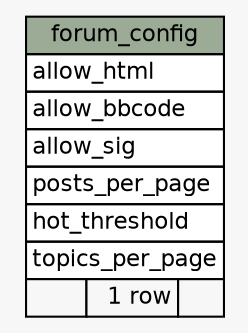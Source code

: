 // dot 2.38.0 on Mac OS X 10.9.4
// SchemaSpy rev 590
digraph "forum_config" {
  graph [
    rankdir="RL"
    bgcolor="#f7f7f7"
    nodesep="0.18"
    ranksep="0.46"
    fontname="Helvetica"
    fontsize="11"
  ];
  node [
    fontname="Helvetica"
    fontsize="11"
    shape="plaintext"
  ];
  edge [
    arrowsize="0.8"
  ];
  "forum_config" [
    label=<
    <TABLE BORDER="0" CELLBORDER="1" CELLSPACING="0" BGCOLOR="#ffffff">
      <TR><TD COLSPAN="3" BGCOLOR="#9bab96" ALIGN="CENTER">forum_config</TD></TR>
      <TR><TD PORT="allow_html" COLSPAN="3" ALIGN="LEFT">allow_html</TD></TR>
      <TR><TD PORT="allow_bbcode" COLSPAN="3" ALIGN="LEFT">allow_bbcode</TD></TR>
      <TR><TD PORT="allow_sig" COLSPAN="3" ALIGN="LEFT">allow_sig</TD></TR>
      <TR><TD PORT="posts_per_page" COLSPAN="3" ALIGN="LEFT">posts_per_page</TD></TR>
      <TR><TD PORT="hot_threshold" COLSPAN="3" ALIGN="LEFT">hot_threshold</TD></TR>
      <TR><TD PORT="topics_per_page" COLSPAN="3" ALIGN="LEFT">topics_per_page</TD></TR>
      <TR><TD ALIGN="LEFT" BGCOLOR="#f7f7f7">  </TD><TD ALIGN="RIGHT" BGCOLOR="#f7f7f7">1 row</TD><TD ALIGN="RIGHT" BGCOLOR="#f7f7f7">  </TD></TR>
    </TABLE>>
    URL="tables/forum_config.html"
    tooltip="forum_config"
  ];
}
